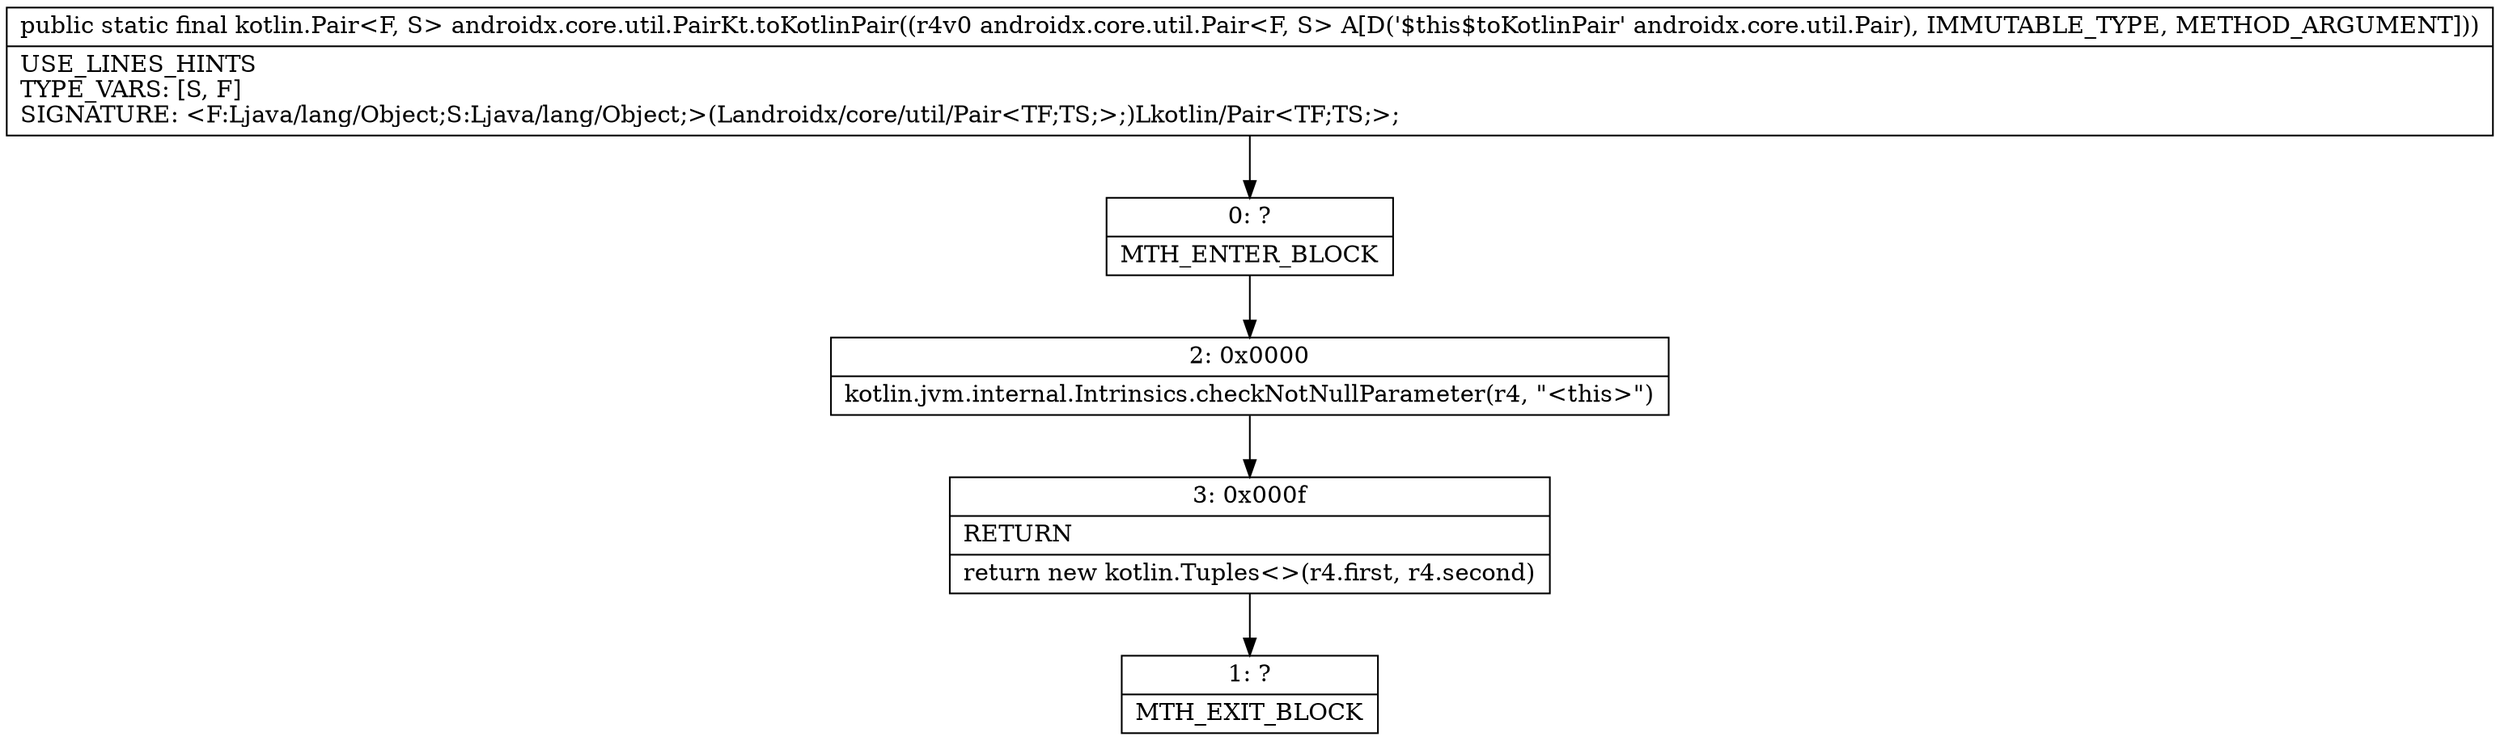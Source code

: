 digraph "CFG forandroidx.core.util.PairKt.toKotlinPair(Landroidx\/core\/util\/Pair;)Lkotlin\/Pair;" {
Node_0 [shape=record,label="{0\:\ ?|MTH_ENTER_BLOCK\l}"];
Node_2 [shape=record,label="{2\:\ 0x0000|kotlin.jvm.internal.Intrinsics.checkNotNullParameter(r4, \"\<this\>\")\l}"];
Node_3 [shape=record,label="{3\:\ 0x000f|RETURN\l|return new kotlin.Tuples\<\>(r4.first, r4.second)\l}"];
Node_1 [shape=record,label="{1\:\ ?|MTH_EXIT_BLOCK\l}"];
MethodNode[shape=record,label="{public static final kotlin.Pair\<F, S\> androidx.core.util.PairKt.toKotlinPair((r4v0 androidx.core.util.Pair\<F, S\> A[D('$this$toKotlinPair' androidx.core.util.Pair), IMMUTABLE_TYPE, METHOD_ARGUMENT]))  | USE_LINES_HINTS\lTYPE_VARS: [S, F]\lSIGNATURE: \<F:Ljava\/lang\/Object;S:Ljava\/lang\/Object;\>(Landroidx\/core\/util\/Pair\<TF;TS;\>;)Lkotlin\/Pair\<TF;TS;\>;\l}"];
MethodNode -> Node_0;Node_0 -> Node_2;
Node_2 -> Node_3;
Node_3 -> Node_1;
}

